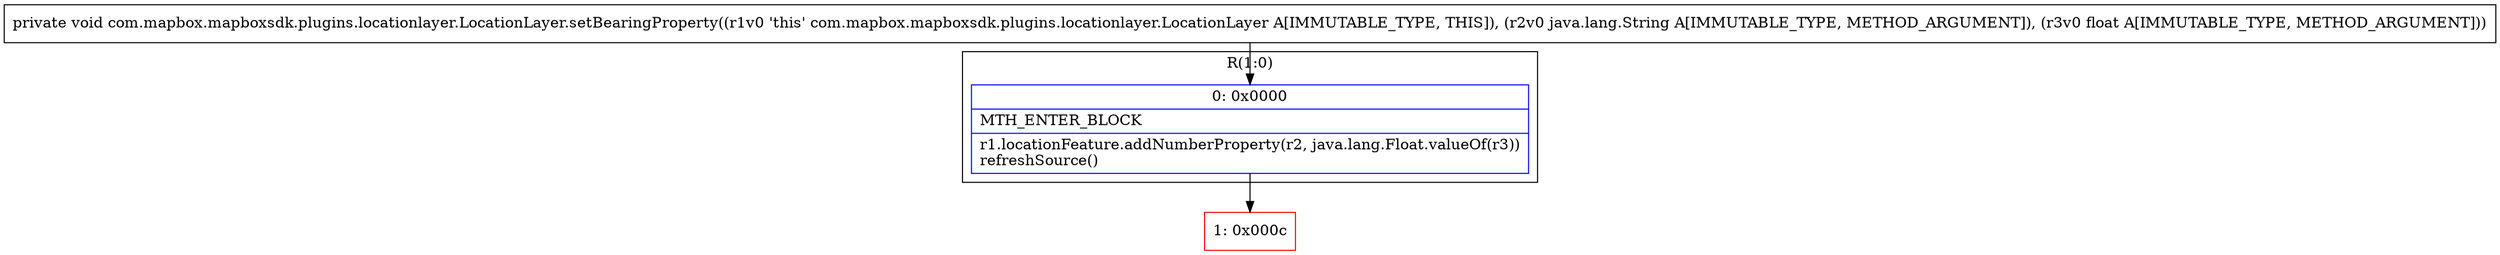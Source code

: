 digraph "CFG forcom.mapbox.mapboxsdk.plugins.locationlayer.LocationLayer.setBearingProperty(Ljava\/lang\/String;F)V" {
subgraph cluster_Region_1624849855 {
label = "R(1:0)";
node [shape=record,color=blue];
Node_0 [shape=record,label="{0\:\ 0x0000|MTH_ENTER_BLOCK\l|r1.locationFeature.addNumberProperty(r2, java.lang.Float.valueOf(r3))\lrefreshSource()\l}"];
}
Node_1 [shape=record,color=red,label="{1\:\ 0x000c}"];
MethodNode[shape=record,label="{private void com.mapbox.mapboxsdk.plugins.locationlayer.LocationLayer.setBearingProperty((r1v0 'this' com.mapbox.mapboxsdk.plugins.locationlayer.LocationLayer A[IMMUTABLE_TYPE, THIS]), (r2v0 java.lang.String A[IMMUTABLE_TYPE, METHOD_ARGUMENT]), (r3v0 float A[IMMUTABLE_TYPE, METHOD_ARGUMENT])) }"];
MethodNode -> Node_0;
Node_0 -> Node_1;
}


